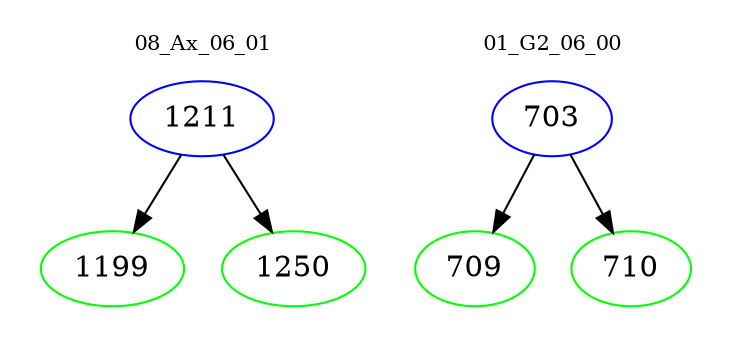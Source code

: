 digraph{
subgraph cluster_0 {
color = white
label = "08_Ax_06_01";
fontsize=10;
T0_1211 [label="1211", color="blue"]
T0_1211 -> T0_1199 [color="black"]
T0_1199 [label="1199", color="green"]
T0_1211 -> T0_1250 [color="black"]
T0_1250 [label="1250", color="green"]
}
subgraph cluster_1 {
color = white
label = "01_G2_06_00";
fontsize=10;
T1_703 [label="703", color="blue"]
T1_703 -> T1_709 [color="black"]
T1_709 [label="709", color="green"]
T1_703 -> T1_710 [color="black"]
T1_710 [label="710", color="green"]
}
}
